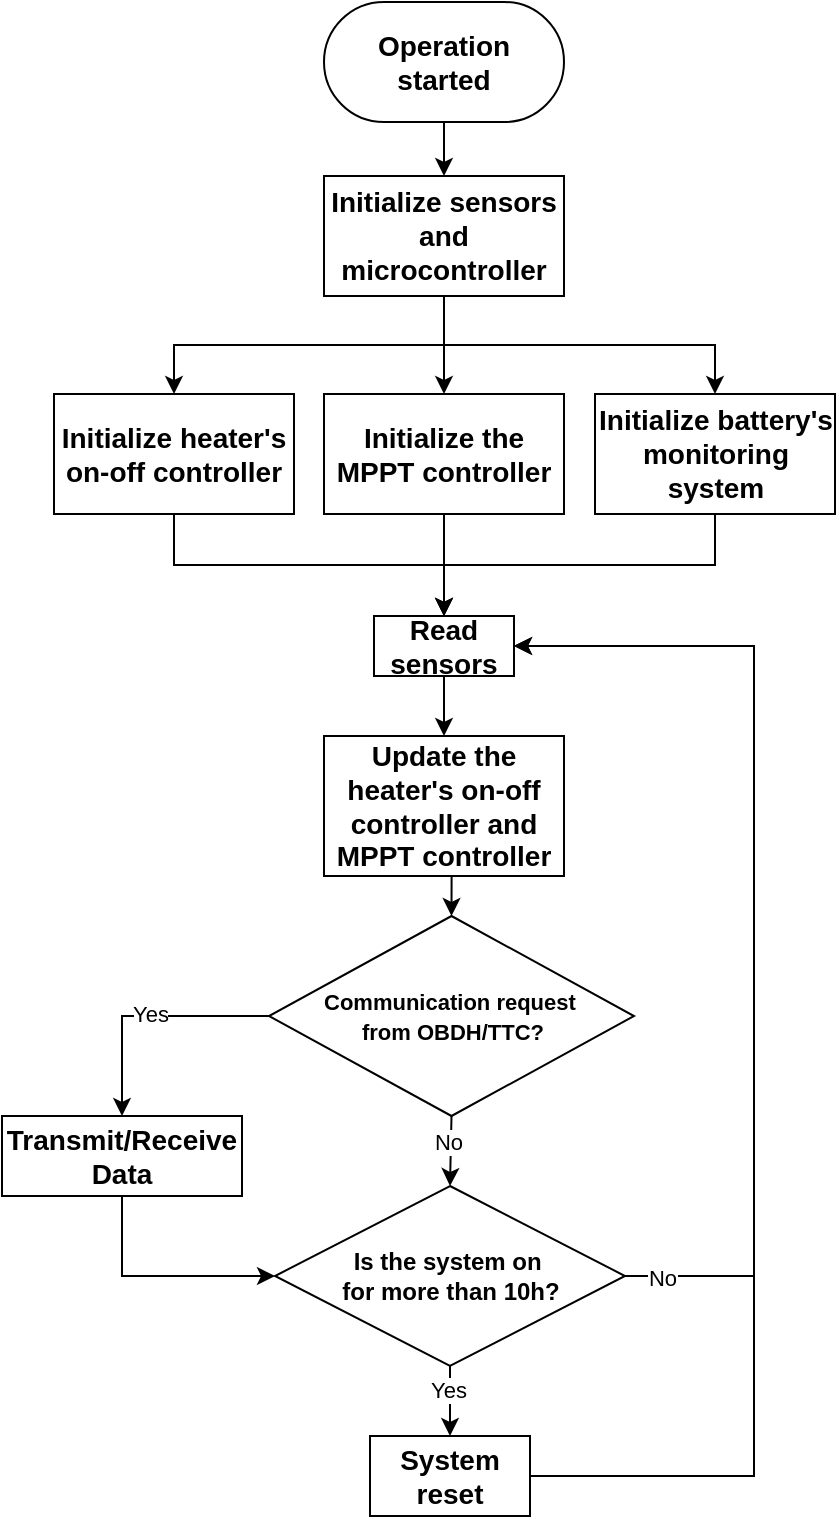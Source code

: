 <mxfile version="20.5.1" type="device"><diagram id="C5RBs43oDa-KdzZeNtuy" name="Page-1"><mxGraphModel dx="597" dy="816" grid="1" gridSize="10" guides="1" tooltips="1" connect="1" arrows="1" fold="1" page="1" pageScale="1" pageWidth="827" pageHeight="1169" math="0" shadow="0"><root><mxCell id="WIyWlLk6GJQsqaUBKTNV-0"/><mxCell id="WIyWlLk6GJQsqaUBKTNV-1" parent="WIyWlLk6GJQsqaUBKTNV-0"/><mxCell id="agW9h70s3zr9VikYAPXY-24" style="edgeStyle=orthogonalEdgeStyle;rounded=0;orthogonalLoop=1;jettySize=auto;html=1;exitX=0.5;exitY=1;exitDx=0;exitDy=0;entryX=0;entryY=0.5;entryDx=0;entryDy=0;" parent="WIyWlLk6GJQsqaUBKTNV-1" source="mnqAerq0dN_8B2RKupwx-25" target="agW9h70s3zr9VikYAPXY-27" edge="1"><mxGeometry relative="1" as="geometry"><mxPoint x="1105" y="645" as="targetPoint"/></mxGeometry></mxCell><mxCell id="mnqAerq0dN_8B2RKupwx-25" value="Transmit/Receive Data" style="rounded=0;whiteSpace=wrap;html=1;fontSize=14;fontStyle=1" parent="WIyWlLk6GJQsqaUBKTNV-1" vertex="1"><mxGeometry x="944" y="560" width="120" height="40" as="geometry"/></mxCell><mxCell id="agW9h70s3zr9VikYAPXY-11" style="edgeStyle=orthogonalEdgeStyle;rounded=0;orthogonalLoop=1;jettySize=auto;html=1;exitX=0.5;exitY=1;exitDx=0;exitDy=0;entryX=0.5;entryY=0;entryDx=0;entryDy=0;" parent="WIyWlLk6GJQsqaUBKTNV-1" source="mnqAerq0dN_8B2RKupwx-26" target="mnqAerq0dN_8B2RKupwx-102" edge="1"><mxGeometry relative="1" as="geometry"/></mxCell><mxCell id="agW9h70s3zr9VikYAPXY-12" style="edgeStyle=orthogonalEdgeStyle;rounded=0;orthogonalLoop=1;jettySize=auto;html=1;exitX=0.5;exitY=1;exitDx=0;exitDy=0;entryX=0.5;entryY=0;entryDx=0;entryDy=0;" parent="WIyWlLk6GJQsqaUBKTNV-1" source="mnqAerq0dN_8B2RKupwx-26" target="agW9h70s3zr9VikYAPXY-4" edge="1"><mxGeometry relative="1" as="geometry"/></mxCell><mxCell id="agW9h70s3zr9VikYAPXY-13" style="edgeStyle=orthogonalEdgeStyle;rounded=0;orthogonalLoop=1;jettySize=auto;html=1;exitX=0.5;exitY=1;exitDx=0;exitDy=0;entryX=0.5;entryY=0;entryDx=0;entryDy=0;" parent="WIyWlLk6GJQsqaUBKTNV-1" source="mnqAerq0dN_8B2RKupwx-26" target="agW9h70s3zr9VikYAPXY-2" edge="1"><mxGeometry relative="1" as="geometry"/></mxCell><mxCell id="mnqAerq0dN_8B2RKupwx-26" value="Initialize sensors and microcontroller " style="rounded=0;whiteSpace=wrap;html=1;fontSize=14;fontStyle=1" parent="WIyWlLk6GJQsqaUBKTNV-1" vertex="1"><mxGeometry x="1105" y="90" width="120" height="60" as="geometry"/></mxCell><mxCell id="agW9h70s3zr9VikYAPXY-0" style="edgeStyle=orthogonalEdgeStyle;rounded=0;orthogonalLoop=1;jettySize=auto;html=1;exitX=0.5;exitY=1;exitDx=0;exitDy=0;entryX=0.5;entryY=0;entryDx=0;entryDy=0;" parent="WIyWlLk6GJQsqaUBKTNV-1" source="mnqAerq0dN_8B2RKupwx-31" target="mnqAerq0dN_8B2RKupwx-26" edge="1"><mxGeometry relative="1" as="geometry"/></mxCell><mxCell id="mnqAerq0dN_8B2RKupwx-31" value="Operation&lt;br style=&quot;font-size: 14px&quot;&gt;started" style="rounded=1;whiteSpace=wrap;html=1;arcSize=50;fontSize=14;fontStyle=1" parent="WIyWlLk6GJQsqaUBKTNV-1" vertex="1"><mxGeometry x="1105" y="3" width="120" height="60" as="geometry"/></mxCell><mxCell id="agW9h70s3zr9VikYAPXY-18" style="edgeStyle=orthogonalEdgeStyle;rounded=0;orthogonalLoop=1;jettySize=auto;html=1;exitX=0;exitY=0.5;exitDx=0;exitDy=0;entryX=0.5;entryY=0;entryDx=0;entryDy=0;" parent="WIyWlLk6GJQsqaUBKTNV-1" target="mnqAerq0dN_8B2RKupwx-25" edge="1"><mxGeometry relative="1" as="geometry"><Array as="points"><mxPoint x="1004" y="510"/></Array><mxPoint x="1080.5" y="510" as="sourcePoint"/><mxPoint x="1007" y="555" as="targetPoint"/></mxGeometry></mxCell><mxCell id="agW9h70s3zr9VikYAPXY-19" value="Yes" style="edgeLabel;html=1;align=center;verticalAlign=middle;resizable=0;points=[];" parent="agW9h70s3zr9VikYAPXY-18" vertex="1" connectable="0"><mxGeometry x="-0.015" y="-1" relative="1" as="geometry"><mxPoint as="offset"/></mxGeometry></mxCell><mxCell id="agW9h70s3zr9VikYAPXY-21" style="edgeStyle=orthogonalEdgeStyle;rounded=0;orthogonalLoop=1;jettySize=auto;html=1;exitX=0.5;exitY=1;exitDx=0;exitDy=0;entryX=0.5;entryY=0;entryDx=0;entryDy=0;" parent="WIyWlLk6GJQsqaUBKTNV-1" source="mnqAerq0dN_8B2RKupwx-72" target="agW9h70s3zr9VikYAPXY-27" edge="1"><mxGeometry relative="1" as="geometry"><mxPoint x="1165" y="610" as="targetPoint"/><Array as="points"/></mxGeometry></mxCell><mxCell id="agW9h70s3zr9VikYAPXY-23" value="No" style="edgeLabel;html=1;align=center;verticalAlign=middle;resizable=0;points=[];" parent="agW9h70s3zr9VikYAPXY-21" vertex="1" connectable="0"><mxGeometry x="-0.275" y="-1" relative="1" as="geometry"><mxPoint as="offset"/></mxGeometry></mxCell><mxCell id="mnqAerq0dN_8B2RKupwx-72" value="&lt;div style=&quot;line-height: 1.3; font-size: 11px;&quot;&gt;&lt;font style=&quot;font-size: 11px;&quot;&gt;Communication&amp;nbsp;&lt;span style=&quot;background-color: initial; font-size: 11px;&quot;&gt;request&amp;nbsp;&lt;/span&gt;&lt;/font&gt;&lt;/div&gt;&lt;div style=&quot;line-height: 1.3; font-size: 11px;&quot;&gt;&lt;span style=&quot;background-color: initial; font-size: 11px;&quot;&gt;&lt;font style=&quot;font-size: 11px;&quot;&gt;from OBDH/TTC?&lt;/font&gt;&lt;/span&gt;&lt;/div&gt;" style="rhombus;whiteSpace=wrap;html=1;fontSize=11;fontStyle=1" parent="WIyWlLk6GJQsqaUBKTNV-1" vertex="1"><mxGeometry x="1077.5" y="460" width="182.5" height="100" as="geometry"/></mxCell><mxCell id="agW9h70s3zr9VikYAPXY-14" style="edgeStyle=orthogonalEdgeStyle;rounded=0;orthogonalLoop=1;jettySize=auto;html=1;exitX=0.5;exitY=1;exitDx=0;exitDy=0;entryX=0.5;entryY=0;entryDx=0;entryDy=0;" parent="WIyWlLk6GJQsqaUBKTNV-1" source="mnqAerq0dN_8B2RKupwx-102" target="agW9h70s3zr9VikYAPXY-6" edge="1"><mxGeometry relative="1" as="geometry"/></mxCell><mxCell id="mnqAerq0dN_8B2RKupwx-102" value="Initialize heater's on-off controller" style="rounded=0;whiteSpace=wrap;html=1;fontSize=14;fontStyle=1" parent="WIyWlLk6GJQsqaUBKTNV-1" vertex="1"><mxGeometry x="970" y="199" width="120" height="60" as="geometry"/></mxCell><mxCell id="agW9h70s3zr9VikYAPXY-16" style="edgeStyle=orthogonalEdgeStyle;rounded=0;orthogonalLoop=1;jettySize=auto;html=1;exitX=0.5;exitY=1;exitDx=0;exitDy=0;entryX=0.5;entryY=0;entryDx=0;entryDy=0;" parent="WIyWlLk6GJQsqaUBKTNV-1" source="agW9h70s3zr9VikYAPXY-2" target="agW9h70s3zr9VikYAPXY-6" edge="1"><mxGeometry relative="1" as="geometry"/></mxCell><mxCell id="agW9h70s3zr9VikYAPXY-2" value="Initialize the MPPT controller" style="rounded=0;whiteSpace=wrap;html=1;fontSize=14;fontStyle=1" parent="WIyWlLk6GJQsqaUBKTNV-1" vertex="1"><mxGeometry x="1105" y="199" width="120" height="60" as="geometry"/></mxCell><mxCell id="agW9h70s3zr9VikYAPXY-15" style="edgeStyle=orthogonalEdgeStyle;rounded=0;orthogonalLoop=1;jettySize=auto;html=1;exitX=0.5;exitY=1;exitDx=0;exitDy=0;entryX=0.5;entryY=0;entryDx=0;entryDy=0;" parent="WIyWlLk6GJQsqaUBKTNV-1" source="agW9h70s3zr9VikYAPXY-4" target="agW9h70s3zr9VikYAPXY-6" edge="1"><mxGeometry relative="1" as="geometry"/></mxCell><mxCell id="agW9h70s3zr9VikYAPXY-4" value="Initialize battery's monitoring system" style="rounded=0;whiteSpace=wrap;html=1;fontSize=14;fontStyle=1" parent="WIyWlLk6GJQsqaUBKTNV-1" vertex="1"><mxGeometry x="1240.5" y="199" width="120" height="60" as="geometry"/></mxCell><mxCell id="agW9h70s3zr9VikYAPXY-10" style="edgeStyle=orthogonalEdgeStyle;rounded=0;orthogonalLoop=1;jettySize=auto;html=1;exitX=0.5;exitY=1;exitDx=0;exitDy=0;entryX=0.5;entryY=0;entryDx=0;entryDy=0;" parent="WIyWlLk6GJQsqaUBKTNV-1" source="agW9h70s3zr9VikYAPXY-6" target="agW9h70s3zr9VikYAPXY-9" edge="1"><mxGeometry relative="1" as="geometry"/></mxCell><mxCell id="agW9h70s3zr9VikYAPXY-6" value="Read sensors" style="rounded=0;whiteSpace=wrap;html=1;fontSize=14;fontStyle=1" parent="WIyWlLk6GJQsqaUBKTNV-1" vertex="1"><mxGeometry x="1130" y="310" width="70" height="30" as="geometry"/></mxCell><mxCell id="agW9h70s3zr9VikYAPXY-17" style="edgeStyle=orthogonalEdgeStyle;rounded=0;orthogonalLoop=1;jettySize=auto;html=1;exitX=0.5;exitY=1;exitDx=0;exitDy=0;entryX=0.5;entryY=0;entryDx=0;entryDy=0;" parent="WIyWlLk6GJQsqaUBKTNV-1" source="agW9h70s3zr9VikYAPXY-9" target="mnqAerq0dN_8B2RKupwx-72" edge="1"><mxGeometry relative="1" as="geometry"/></mxCell><mxCell id="agW9h70s3zr9VikYAPXY-9" value="Update the heater's on-off controller and MPPT controller" style="rounded=0;whiteSpace=wrap;html=1;fontSize=14;fontStyle=1" parent="WIyWlLk6GJQsqaUBKTNV-1" vertex="1"><mxGeometry x="1105" y="370" width="120" height="70" as="geometry"/></mxCell><mxCell id="agW9h70s3zr9VikYAPXY-28" style="edgeStyle=orthogonalEdgeStyle;rounded=0;orthogonalLoop=1;jettySize=auto;html=1;exitX=1;exitY=0.5;exitDx=0;exitDy=0;entryX=1;entryY=0.5;entryDx=0;entryDy=0;" parent="WIyWlLk6GJQsqaUBKTNV-1" source="agW9h70s3zr9VikYAPXY-27" target="agW9h70s3zr9VikYAPXY-6" edge="1"><mxGeometry relative="1" as="geometry"><Array as="points"><mxPoint x="1320" y="640"/><mxPoint x="1320" y="325"/></Array></mxGeometry></mxCell><mxCell id="agW9h70s3zr9VikYAPXY-36" value="No" style="edgeLabel;html=1;align=center;verticalAlign=middle;resizable=0;points=[];" parent="agW9h70s3zr9VikYAPXY-28" vertex="1" connectable="0"><mxGeometry x="-0.925" y="-1" relative="1" as="geometry"><mxPoint as="offset"/></mxGeometry></mxCell><mxCell id="agW9h70s3zr9VikYAPXY-31" style="edgeStyle=orthogonalEdgeStyle;rounded=0;orthogonalLoop=1;jettySize=auto;html=1;exitX=0.5;exitY=1;exitDx=0;exitDy=0;entryX=0.5;entryY=0;entryDx=0;entryDy=0;" parent="WIyWlLk6GJQsqaUBKTNV-1" source="agW9h70s3zr9VikYAPXY-27" target="agW9h70s3zr9VikYAPXY-30" edge="1"><mxGeometry relative="1" as="geometry"/></mxCell><mxCell id="agW9h70s3zr9VikYAPXY-37" value="Yes" style="edgeLabel;html=1;align=center;verticalAlign=middle;resizable=0;points=[];" parent="agW9h70s3zr9VikYAPXY-31" vertex="1" connectable="0"><mxGeometry x="-0.33" y="-1" relative="1" as="geometry"><mxPoint as="offset"/></mxGeometry></mxCell><mxCell id="agW9h70s3zr9VikYAPXY-27" value="&lt;div style=&quot;font-size: 12px;&quot;&gt;Is the system on&amp;nbsp;&lt;/div&gt;&lt;div style=&quot;font-size: 12px;&quot;&gt;for more than 10h?&lt;/div&gt;" style="rhombus;whiteSpace=wrap;html=1;fontSize=12;fontStyle=1" parent="WIyWlLk6GJQsqaUBKTNV-1" vertex="1"><mxGeometry x="1080.5" y="595" width="175" height="90" as="geometry"/></mxCell><mxCell id="agW9h70s3zr9VikYAPXY-33" style="edgeStyle=orthogonalEdgeStyle;rounded=0;orthogonalLoop=1;jettySize=auto;html=1;exitX=1;exitY=0.5;exitDx=0;exitDy=0;entryX=1;entryY=0.5;entryDx=0;entryDy=0;" parent="WIyWlLk6GJQsqaUBKTNV-1" source="agW9h70s3zr9VikYAPXY-30" target="agW9h70s3zr9VikYAPXY-6" edge="1"><mxGeometry relative="1" as="geometry"><Array as="points"><mxPoint x="1320" y="740"/><mxPoint x="1320" y="325"/></Array></mxGeometry></mxCell><mxCell id="agW9h70s3zr9VikYAPXY-30" value="System reset" style="rounded=0;whiteSpace=wrap;html=1;fontSize=14;fontStyle=1" parent="WIyWlLk6GJQsqaUBKTNV-1" vertex="1"><mxGeometry x="1128" y="720" width="80" height="40" as="geometry"/></mxCell></root></mxGraphModel></diagram></mxfile>